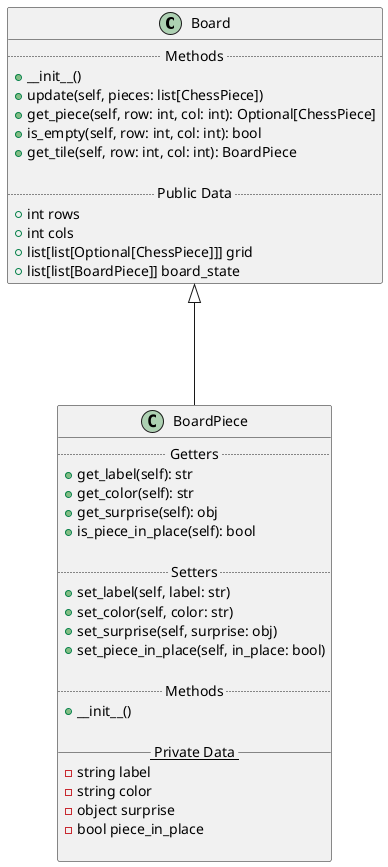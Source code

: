 @startuml

class Board{
.... Methods ....
 + __init__()
 + update(self, pieces: list[ChessPiece])
 + get_piece(self, row: int, col: int): Optional[ChessPiece]
 + is_empty(self, row: int, col: int): bool
 + get_tile(self, row: int, col: int): BoardPiece

.... Public Data ....
 + int rows
 + int cols
 + list[list[Optional[ChessPiece]]] grid
 + list[list[BoardPiece]] board_state
}

class BoardPiece{
.... Getters ....
+ get_label(self): str
+ get_color(self): str
+ get_surprise(self): obj
+ is_piece_in_place(self): bool

.... Setters ....
 + set_label(self, label: str)
 + set_color(self, color: str)
 + set_surprise(self, surprise: obj)
 + set_piece_in_place(self, in_place: bool)

.... Methods ....
 + __init__()

____ Private Data ____
 - string label
 - string color
 - object surprise
 - bool piece_in_place

}

Board <|--- BoardPiece

@enduml